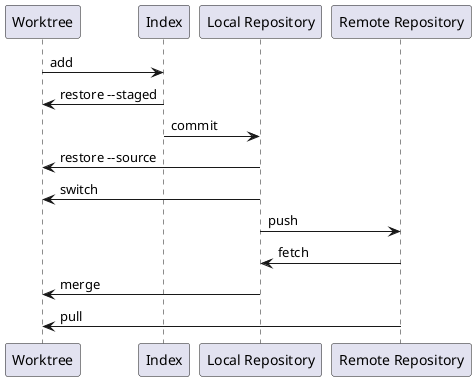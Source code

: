 @startuml
'https://plantuml.com/sequence-diagram

participant Worktree
participant Index
participant "Local Repository" as Local
participant "Remote Repository" as Remote

Worktree -> Index  : add
Index -> Worktree  : restore --staged
Index -> Local      : commit
Local -> Worktree  : restore --source
Local -> Worktree  : switch
Local -> Remote     : push
Remote -> Local     : fetch
Local -> Worktree  : merge
Remote -> Worktree : pull

@enduml